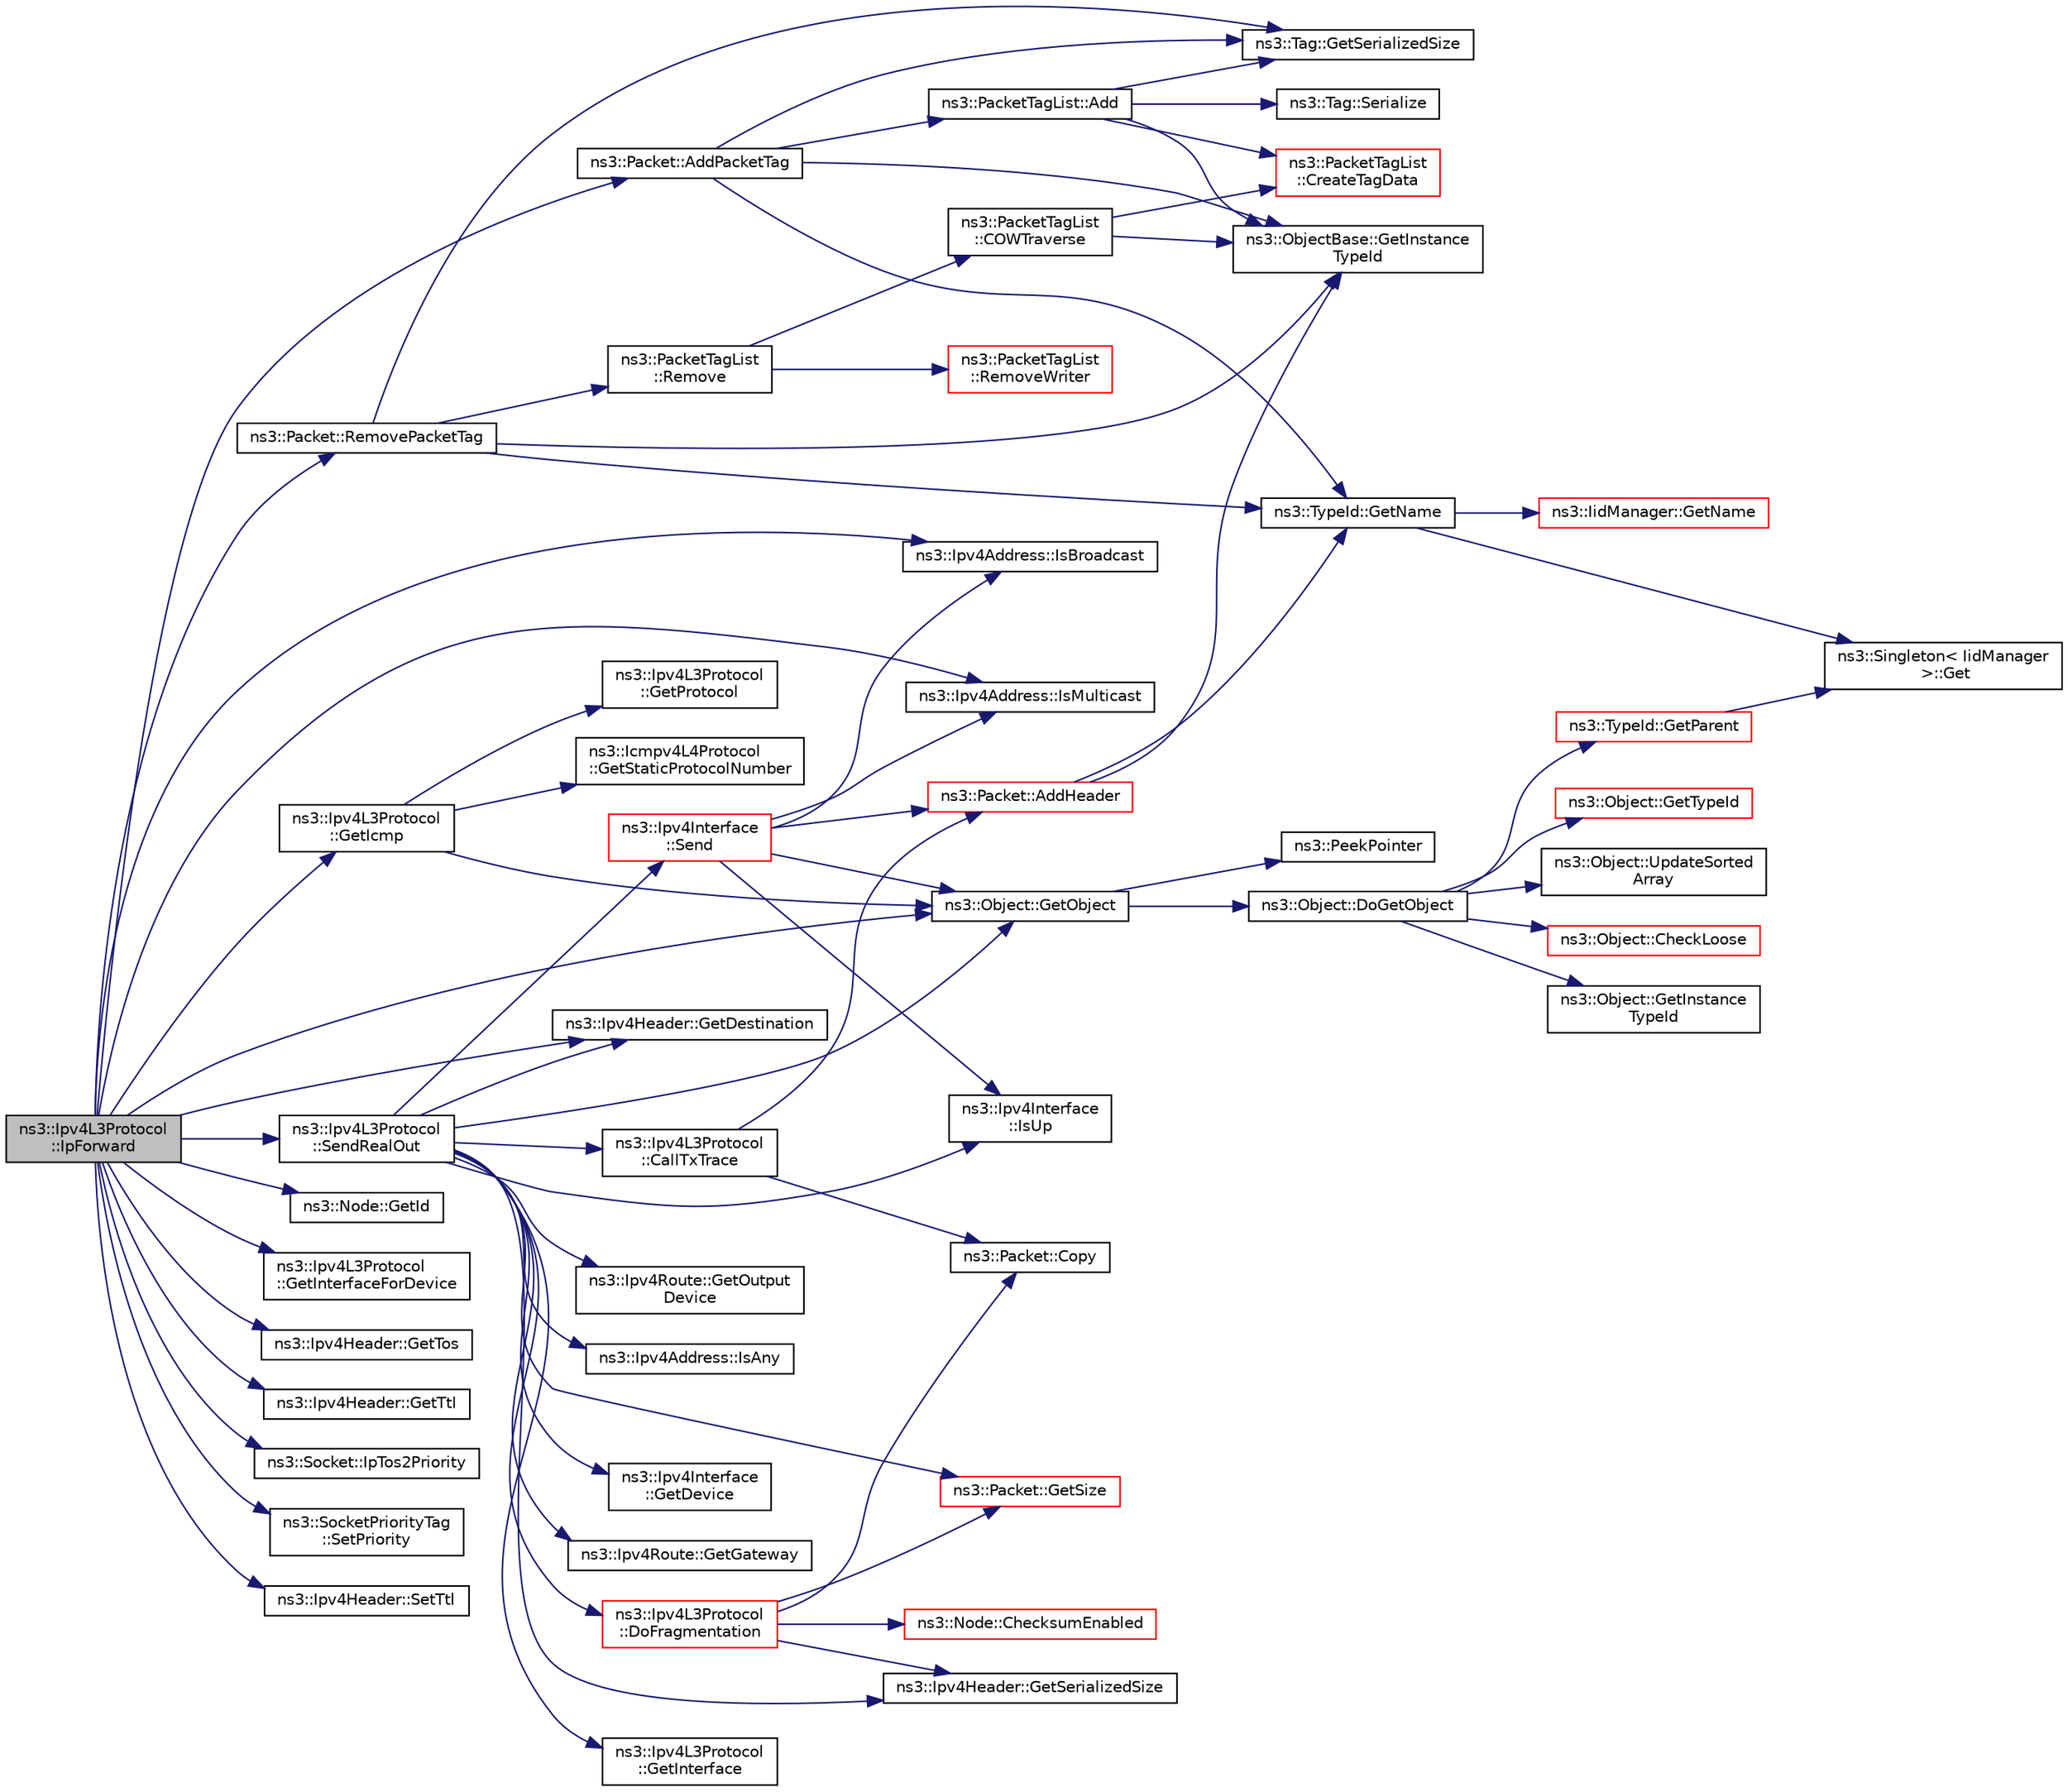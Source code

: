 digraph "ns3::Ipv4L3Protocol::IpForward"
{
 // LATEX_PDF_SIZE
  edge [fontname="Helvetica",fontsize="10",labelfontname="Helvetica",labelfontsize="10"];
  node [fontname="Helvetica",fontsize="10",shape=record];
  rankdir="LR";
  Node1 [label="ns3::Ipv4L3Protocol\l::IpForward",height=0.2,width=0.4,color="black", fillcolor="grey75", style="filled", fontcolor="black",tooltip="Forward a packet."];
  Node1 -> Node2 [color="midnightblue",fontsize="10",style="solid",fontname="Helvetica"];
  Node2 [label="ns3::Packet::AddPacketTag",height=0.2,width=0.4,color="black", fillcolor="white", style="filled",URL="$classns3_1_1_packet.html#ac4a6bcd77e58bdc14c42a7d572d66cc9",tooltip="Add a packet tag."];
  Node2 -> Node3 [color="midnightblue",fontsize="10",style="solid",fontname="Helvetica"];
  Node3 [label="ns3::PacketTagList::Add",height=0.2,width=0.4,color="black", fillcolor="white", style="filled",URL="$classns3_1_1_packet_tag_list.html#af0d2442e29d24184d7c439f69977fbad",tooltip="Add a tag to the head of this branch."];
  Node3 -> Node4 [color="midnightblue",fontsize="10",style="solid",fontname="Helvetica"];
  Node4 [label="ns3::PacketTagList\l::CreateTagData",height=0.2,width=0.4,color="red", fillcolor="white", style="filled",URL="$classns3_1_1_packet_tag_list.html#abfab9cfb3a21336e2f7962cc51fcff94",tooltip="Allocate and construct a TagData struct, sizing the data area large enough to serialize dataSize byte..."];
  Node3 -> Node6 [color="midnightblue",fontsize="10",style="solid",fontname="Helvetica"];
  Node6 [label="ns3::ObjectBase::GetInstance\lTypeId",height=0.2,width=0.4,color="black", fillcolor="white", style="filled",URL="$classns3_1_1_object_base.html#abe5b43a6f5b99a92a4c3122db31f06fb",tooltip="Get the most derived TypeId for this Object."];
  Node3 -> Node7 [color="midnightblue",fontsize="10",style="solid",fontname="Helvetica"];
  Node7 [label="ns3::Tag::GetSerializedSize",height=0.2,width=0.4,color="black", fillcolor="white", style="filled",URL="$classns3_1_1_tag.html#a01c8efdea943fd8cce2ef5d4d67eefa6",tooltip=" "];
  Node3 -> Node8 [color="midnightblue",fontsize="10",style="solid",fontname="Helvetica"];
  Node8 [label="ns3::Tag::Serialize",height=0.2,width=0.4,color="black", fillcolor="white", style="filled",URL="$classns3_1_1_tag.html#ac9aa7c4f923da5d2c82de94690101dc3",tooltip=" "];
  Node2 -> Node6 [color="midnightblue",fontsize="10",style="solid",fontname="Helvetica"];
  Node2 -> Node9 [color="midnightblue",fontsize="10",style="solid",fontname="Helvetica"];
  Node9 [label="ns3::TypeId::GetName",height=0.2,width=0.4,color="black", fillcolor="white", style="filled",URL="$classns3_1_1_type_id.html#abc4965475a579c2afdc668d7a7d58374",tooltip="Get the name."];
  Node9 -> Node10 [color="midnightblue",fontsize="10",style="solid",fontname="Helvetica"];
  Node10 [label="ns3::Singleton\< IidManager\l \>::Get",height=0.2,width=0.4,color="black", fillcolor="white", style="filled",URL="$classns3_1_1_singleton.html#a80a2cd3c25a27ea72add7a9f7a141ffa",tooltip="Get a pointer to the singleton instance."];
  Node9 -> Node11 [color="midnightblue",fontsize="10",style="solid",fontname="Helvetica"];
  Node11 [label="ns3::IidManager::GetName",height=0.2,width=0.4,color="red", fillcolor="white", style="filled",URL="$classns3_1_1_iid_manager.html#a6658aaa8120efd885e98addb76a6f1d4",tooltip="Get the name of a type id."];
  Node2 -> Node7 [color="midnightblue",fontsize="10",style="solid",fontname="Helvetica"];
  Node1 -> Node13 [color="midnightblue",fontsize="10",style="solid",fontname="Helvetica"];
  Node13 [label="ns3::Ipv4Header::GetDestination",height=0.2,width=0.4,color="black", fillcolor="white", style="filled",URL="$classns3_1_1_ipv4_header.html#a85daf48f0effc6bce6cb5c66bf4e1576",tooltip=" "];
  Node1 -> Node14 [color="midnightblue",fontsize="10",style="solid",fontname="Helvetica"];
  Node14 [label="ns3::Ipv4L3Protocol\l::GetIcmp",height=0.2,width=0.4,color="black", fillcolor="white", style="filled",URL="$classns3_1_1_ipv4_l3_protocol.html#ac4374720eeb9e5b6a4da8a668bc028ac",tooltip="Get ICMPv4 protocol."];
  Node14 -> Node15 [color="midnightblue",fontsize="10",style="solid",fontname="Helvetica"];
  Node15 [label="ns3::Object::GetObject",height=0.2,width=0.4,color="black", fillcolor="white", style="filled",URL="$classns3_1_1_object.html#ad21f5401ff705cd29c37f931ea3afc18",tooltip="Get a pointer to the requested aggregated Object."];
  Node15 -> Node16 [color="midnightblue",fontsize="10",style="solid",fontname="Helvetica"];
  Node16 [label="ns3::Object::DoGetObject",height=0.2,width=0.4,color="black", fillcolor="white", style="filled",URL="$classns3_1_1_object.html#a7c009975f7c0994cb47a69f713745e0a",tooltip="Find an Object of TypeId tid in the aggregates of this Object."];
  Node16 -> Node17 [color="midnightblue",fontsize="10",style="solid",fontname="Helvetica"];
  Node17 [label="ns3::Object::CheckLoose",height=0.2,width=0.4,color="red", fillcolor="white", style="filled",URL="$classns3_1_1_object.html#a33b1d1c52665f27a2fd4857aef5618f2",tooltip="Check if any aggregated Objects have non-zero reference counts."];
  Node16 -> Node19 [color="midnightblue",fontsize="10",style="solid",fontname="Helvetica"];
  Node19 [label="ns3::Object::GetInstance\lTypeId",height=0.2,width=0.4,color="black", fillcolor="white", style="filled",URL="$classns3_1_1_object.html#a9a0bc0211cfab9842e1046b5c5810e5a",tooltip="Get the most derived TypeId for this Object."];
  Node16 -> Node20 [color="midnightblue",fontsize="10",style="solid",fontname="Helvetica"];
  Node20 [label="ns3::TypeId::GetParent",height=0.2,width=0.4,color="red", fillcolor="white", style="filled",URL="$classns3_1_1_type_id.html#ab84f81aee52154af39a8668b59c89d63",tooltip="Get the parent of this TypeId."];
  Node20 -> Node10 [color="midnightblue",fontsize="10",style="solid",fontname="Helvetica"];
  Node16 -> Node23 [color="midnightblue",fontsize="10",style="solid",fontname="Helvetica"];
  Node23 [label="ns3::Object::GetTypeId",height=0.2,width=0.4,color="red", fillcolor="white", style="filled",URL="$classns3_1_1_object.html#a1d040243983ab74ec923bde26d7cb7e7",tooltip="Register this type."];
  Node16 -> Node27 [color="midnightblue",fontsize="10",style="solid",fontname="Helvetica"];
  Node27 [label="ns3::Object::UpdateSorted\lArray",height=0.2,width=0.4,color="black", fillcolor="white", style="filled",URL="$classns3_1_1_object.html#ade62655b9680ca5ebf5af7e0fda7a21f",tooltip="Keep the list of aggregates in most-recently-used order."];
  Node15 -> Node28 [color="midnightblue",fontsize="10",style="solid",fontname="Helvetica"];
  Node28 [label="ns3::PeekPointer",height=0.2,width=0.4,color="black", fillcolor="white", style="filled",URL="$namespacens3.html#af2a7557fe9afdd98d8f6f8f6e412cf5a",tooltip=" "];
  Node14 -> Node29 [color="midnightblue",fontsize="10",style="solid",fontname="Helvetica"];
  Node29 [label="ns3::Ipv4L3Protocol\l::GetProtocol",height=0.2,width=0.4,color="black", fillcolor="white", style="filled",URL="$classns3_1_1_ipv4_l3_protocol.html#a4bed49497f0c354111bc18b15683855f",tooltip=" "];
  Node14 -> Node30 [color="midnightblue",fontsize="10",style="solid",fontname="Helvetica"];
  Node30 [label="ns3::Icmpv4L4Protocol\l::GetStaticProtocolNumber",height=0.2,width=0.4,color="black", fillcolor="white", style="filled",URL="$classns3_1_1_icmpv4_l4_protocol.html#a87663e583585956c7833fd188612c238",tooltip="Get the protocol number."];
  Node1 -> Node31 [color="midnightblue",fontsize="10",style="solid",fontname="Helvetica"];
  Node31 [label="ns3::Node::GetId",height=0.2,width=0.4,color="black", fillcolor="white", style="filled",URL="$classns3_1_1_node.html#a2ed8663077afcb8db519296b0ada6355",tooltip=" "];
  Node1 -> Node32 [color="midnightblue",fontsize="10",style="solid",fontname="Helvetica"];
  Node32 [label="ns3::Ipv4L3Protocol\l::GetInterfaceForDevice",height=0.2,width=0.4,color="black", fillcolor="white", style="filled",URL="$classns3_1_1_ipv4_l3_protocol.html#aec5d3a9e28502ca08a0c0c85781bcfd9",tooltip=" "];
  Node1 -> Node15 [color="midnightblue",fontsize="10",style="solid",fontname="Helvetica"];
  Node1 -> Node33 [color="midnightblue",fontsize="10",style="solid",fontname="Helvetica"];
  Node33 [label="ns3::Ipv4Header::GetTos",height=0.2,width=0.4,color="black", fillcolor="white", style="filled",URL="$classns3_1_1_ipv4_header.html#a51afa1295a0623a9e7361e26f016d704",tooltip=" "];
  Node1 -> Node34 [color="midnightblue",fontsize="10",style="solid",fontname="Helvetica"];
  Node34 [label="ns3::Ipv4Header::GetTtl",height=0.2,width=0.4,color="black", fillcolor="white", style="filled",URL="$classns3_1_1_ipv4_header.html#afe6f7ea06ad04703c2f3cae02f2197c9",tooltip=" "];
  Node1 -> Node35 [color="midnightblue",fontsize="10",style="solid",fontname="Helvetica"];
  Node35 [label="ns3::Socket::IpTos2Priority",height=0.2,width=0.4,color="black", fillcolor="white", style="filled",URL="$classns3_1_1_socket.html#a81564620cc94d291f1dc5d79b2f13b4a",tooltip="Return the priority corresponding to a given TOS value."];
  Node1 -> Node36 [color="midnightblue",fontsize="10",style="solid",fontname="Helvetica"];
  Node36 [label="ns3::Ipv4Address::IsBroadcast",height=0.2,width=0.4,color="black", fillcolor="white", style="filled",URL="$classns3_1_1_ipv4_address.html#a79a1d91f0cfdb52f3b89cee50811af04",tooltip=" "];
  Node1 -> Node37 [color="midnightblue",fontsize="10",style="solid",fontname="Helvetica"];
  Node37 [label="ns3::Ipv4Address::IsMulticast",height=0.2,width=0.4,color="black", fillcolor="white", style="filled",URL="$classns3_1_1_ipv4_address.html#a3a39d50664243b7e37a1244bb03b4ec2",tooltip=" "];
  Node1 -> Node38 [color="midnightblue",fontsize="10",style="solid",fontname="Helvetica"];
  Node38 [label="ns3::Packet::RemovePacketTag",height=0.2,width=0.4,color="black", fillcolor="white", style="filled",URL="$classns3_1_1_packet.html#a078fe922d976a417ab25ba2f3c2fd667",tooltip="Remove a packet tag."];
  Node38 -> Node6 [color="midnightblue",fontsize="10",style="solid",fontname="Helvetica"];
  Node38 -> Node9 [color="midnightblue",fontsize="10",style="solid",fontname="Helvetica"];
  Node38 -> Node7 [color="midnightblue",fontsize="10",style="solid",fontname="Helvetica"];
  Node38 -> Node39 [color="midnightblue",fontsize="10",style="solid",fontname="Helvetica"];
  Node39 [label="ns3::PacketTagList\l::Remove",height=0.2,width=0.4,color="black", fillcolor="white", style="filled",URL="$classns3_1_1_packet_tag_list.html#a043d984c546f67adc273448747784ee3",tooltip="Remove (the first instance of) tag from the list."];
  Node39 -> Node40 [color="midnightblue",fontsize="10",style="solid",fontname="Helvetica"];
  Node40 [label="ns3::PacketTagList\l::COWTraverse",height=0.2,width=0.4,color="black", fillcolor="white", style="filled",URL="$classns3_1_1_packet_tag_list.html#a7d98f0fe590d22f8224d718af0ac9713",tooltip="Traverse the list implementing copy-on-write, using Writer."];
  Node40 -> Node4 [color="midnightblue",fontsize="10",style="solid",fontname="Helvetica"];
  Node40 -> Node6 [color="midnightblue",fontsize="10",style="solid",fontname="Helvetica"];
  Node39 -> Node41 [color="midnightblue",fontsize="10",style="solid",fontname="Helvetica"];
  Node41 [label="ns3::PacketTagList\l::RemoveWriter",height=0.2,width=0.4,color="red", fillcolor="white", style="filled",URL="$classns3_1_1_packet_tag_list.html#aceea9c63e697635ba35564610a7150cc",tooltip="Copy-on-write implementing Remove."];
  Node1 -> Node43 [color="midnightblue",fontsize="10",style="solid",fontname="Helvetica"];
  Node43 [label="ns3::Ipv4L3Protocol\l::SendRealOut",height=0.2,width=0.4,color="black", fillcolor="white", style="filled",URL="$classns3_1_1_ipv4_l3_protocol.html#ac1baf310b12bbc564d0766061ecca323",tooltip="Send packet with route."];
  Node43 -> Node44 [color="midnightblue",fontsize="10",style="solid",fontname="Helvetica"];
  Node44 [label="ns3::Ipv4L3Protocol\l::CallTxTrace",height=0.2,width=0.4,color="black", fillcolor="white", style="filled",URL="$classns3_1_1_ipv4_l3_protocol.html#a04cbb7540c6f22a2870f118715b6a703",tooltip="Make a copy of the packet, add the header and invoke the TX trace callback."];
  Node44 -> Node45 [color="midnightblue",fontsize="10",style="solid",fontname="Helvetica"];
  Node45 [label="ns3::Packet::AddHeader",height=0.2,width=0.4,color="red", fillcolor="white", style="filled",URL="$classns3_1_1_packet.html#a465108c595a0bc592095cbcab1832ed8",tooltip="Add header to this packet."];
  Node45 -> Node6 [color="midnightblue",fontsize="10",style="solid",fontname="Helvetica"];
  Node45 -> Node9 [color="midnightblue",fontsize="10",style="solid",fontname="Helvetica"];
  Node44 -> Node84 [color="midnightblue",fontsize="10",style="solid",fontname="Helvetica"];
  Node84 [label="ns3::Packet::Copy",height=0.2,width=0.4,color="black", fillcolor="white", style="filled",URL="$classns3_1_1_packet.html#afb38be706cfc761bc1c0591f595fc1b7",tooltip="performs a COW copy of the packet."];
  Node43 -> Node85 [color="midnightblue",fontsize="10",style="solid",fontname="Helvetica"];
  Node85 [label="ns3::Ipv4L3Protocol\l::DoFragmentation",height=0.2,width=0.4,color="red", fillcolor="white", style="filled",URL="$classns3_1_1_ipv4_l3_protocol.html#a5ea602dc1447746c0c3bd90e36ec3888",tooltip="Fragment a packet."];
  Node85 -> Node86 [color="midnightblue",fontsize="10",style="solid",fontname="Helvetica"];
  Node86 [label="ns3::Node::ChecksumEnabled",height=0.2,width=0.4,color="red", fillcolor="white", style="filled",URL="$classns3_1_1_node.html#a0515bfe9a3aeb6605d657ba855699815",tooltip=" "];
  Node85 -> Node84 [color="midnightblue",fontsize="10",style="solid",fontname="Helvetica"];
  Node85 -> Node105 [color="midnightblue",fontsize="10",style="solid",fontname="Helvetica"];
  Node105 [label="ns3::Ipv4Header::GetSerializedSize",height=0.2,width=0.4,color="black", fillcolor="white", style="filled",URL="$classns3_1_1_ipv4_header.html#a27c4e4f872735a9041500bb0e5b3c11d",tooltip=" "];
  Node85 -> Node106 [color="midnightblue",fontsize="10",style="solid",fontname="Helvetica"];
  Node106 [label="ns3::Packet::GetSize",height=0.2,width=0.4,color="red", fillcolor="white", style="filled",URL="$classns3_1_1_packet.html#afff7cb1ff518ee6dc0d424e10a5ad6ec",tooltip="Returns the the size in bytes of the packet (including the zero-filled initial payload)."];
  Node43 -> Node13 [color="midnightblue",fontsize="10",style="solid",fontname="Helvetica"];
  Node43 -> Node132 [color="midnightblue",fontsize="10",style="solid",fontname="Helvetica"];
  Node132 [label="ns3::Ipv4Interface\l::GetDevice",height=0.2,width=0.4,color="black", fillcolor="white", style="filled",URL="$classns3_1_1_ipv4_interface.html#aa859c4d2ebd0f72bcc6897987a58f9b4",tooltip=" "];
  Node43 -> Node133 [color="midnightblue",fontsize="10",style="solid",fontname="Helvetica"];
  Node133 [label="ns3::Ipv4Route::GetGateway",height=0.2,width=0.4,color="black", fillcolor="white", style="filled",URL="$classns3_1_1_ipv4_route.html#a66d4eefa144029e4f89d975664275031",tooltip=" "];
  Node43 -> Node134 [color="midnightblue",fontsize="10",style="solid",fontname="Helvetica"];
  Node134 [label="ns3::Ipv4L3Protocol\l::GetInterface",height=0.2,width=0.4,color="black", fillcolor="white", style="filled",URL="$classns3_1_1_ipv4_l3_protocol.html#adf569cb8d83a6d3a23dcd149743d7731",tooltip="Get an interface."];
  Node43 -> Node15 [color="midnightblue",fontsize="10",style="solid",fontname="Helvetica"];
  Node43 -> Node135 [color="midnightblue",fontsize="10",style="solid",fontname="Helvetica"];
  Node135 [label="ns3::Ipv4Route::GetOutput\lDevice",height=0.2,width=0.4,color="black", fillcolor="white", style="filled",URL="$classns3_1_1_ipv4_route.html#a3b97b4f70af0c22cb01ea7e2733367ee",tooltip=" "];
  Node43 -> Node105 [color="midnightblue",fontsize="10",style="solid",fontname="Helvetica"];
  Node43 -> Node106 [color="midnightblue",fontsize="10",style="solid",fontname="Helvetica"];
  Node43 -> Node136 [color="midnightblue",fontsize="10",style="solid",fontname="Helvetica"];
  Node136 [label="ns3::Ipv4Address::IsAny",height=0.2,width=0.4,color="black", fillcolor="white", style="filled",URL="$classns3_1_1_ipv4_address.html#af214e608075949ac72343fc51f852dd3",tooltip=" "];
  Node43 -> Node137 [color="midnightblue",fontsize="10",style="solid",fontname="Helvetica"];
  Node137 [label="ns3::Ipv4Interface\l::IsUp",height=0.2,width=0.4,color="black", fillcolor="white", style="filled",URL="$classns3_1_1_ipv4_interface.html#af319226f89f0298c929260b500647418",tooltip="These are IP interface states and may be distinct from NetDevice states, such as found in real implem..."];
  Node43 -> Node138 [color="midnightblue",fontsize="10",style="solid",fontname="Helvetica"];
  Node138 [label="ns3::Ipv4Interface\l::Send",height=0.2,width=0.4,color="red", fillcolor="white", style="filled",URL="$classns3_1_1_ipv4_interface.html#ace287f60f109cb8bdae73b99e0e9adf5",tooltip=" "];
  Node138 -> Node45 [color="midnightblue",fontsize="10",style="solid",fontname="Helvetica"];
  Node138 -> Node15 [color="midnightblue",fontsize="10",style="solid",fontname="Helvetica"];
  Node138 -> Node36 [color="midnightblue",fontsize="10",style="solid",fontname="Helvetica"];
  Node138 -> Node37 [color="midnightblue",fontsize="10",style="solid",fontname="Helvetica"];
  Node138 -> Node137 [color="midnightblue",fontsize="10",style="solid",fontname="Helvetica"];
  Node1 -> Node144 [color="midnightblue",fontsize="10",style="solid",fontname="Helvetica"];
  Node144 [label="ns3::SocketPriorityTag\l::SetPriority",height=0.2,width=0.4,color="black", fillcolor="white", style="filled",URL="$classns3_1_1_socket_priority_tag.html#aca4be6f3e7c133189a76171488be5cf4",tooltip="Set the tag's priority."];
  Node1 -> Node145 [color="midnightblue",fontsize="10",style="solid",fontname="Helvetica"];
  Node145 [label="ns3::Ipv4Header::SetTtl",height=0.2,width=0.4,color="black", fillcolor="white", style="filled",URL="$classns3_1_1_ipv4_header.html#a5d244d173e0921a99276ff5f5825b28b",tooltip=" "];
}
